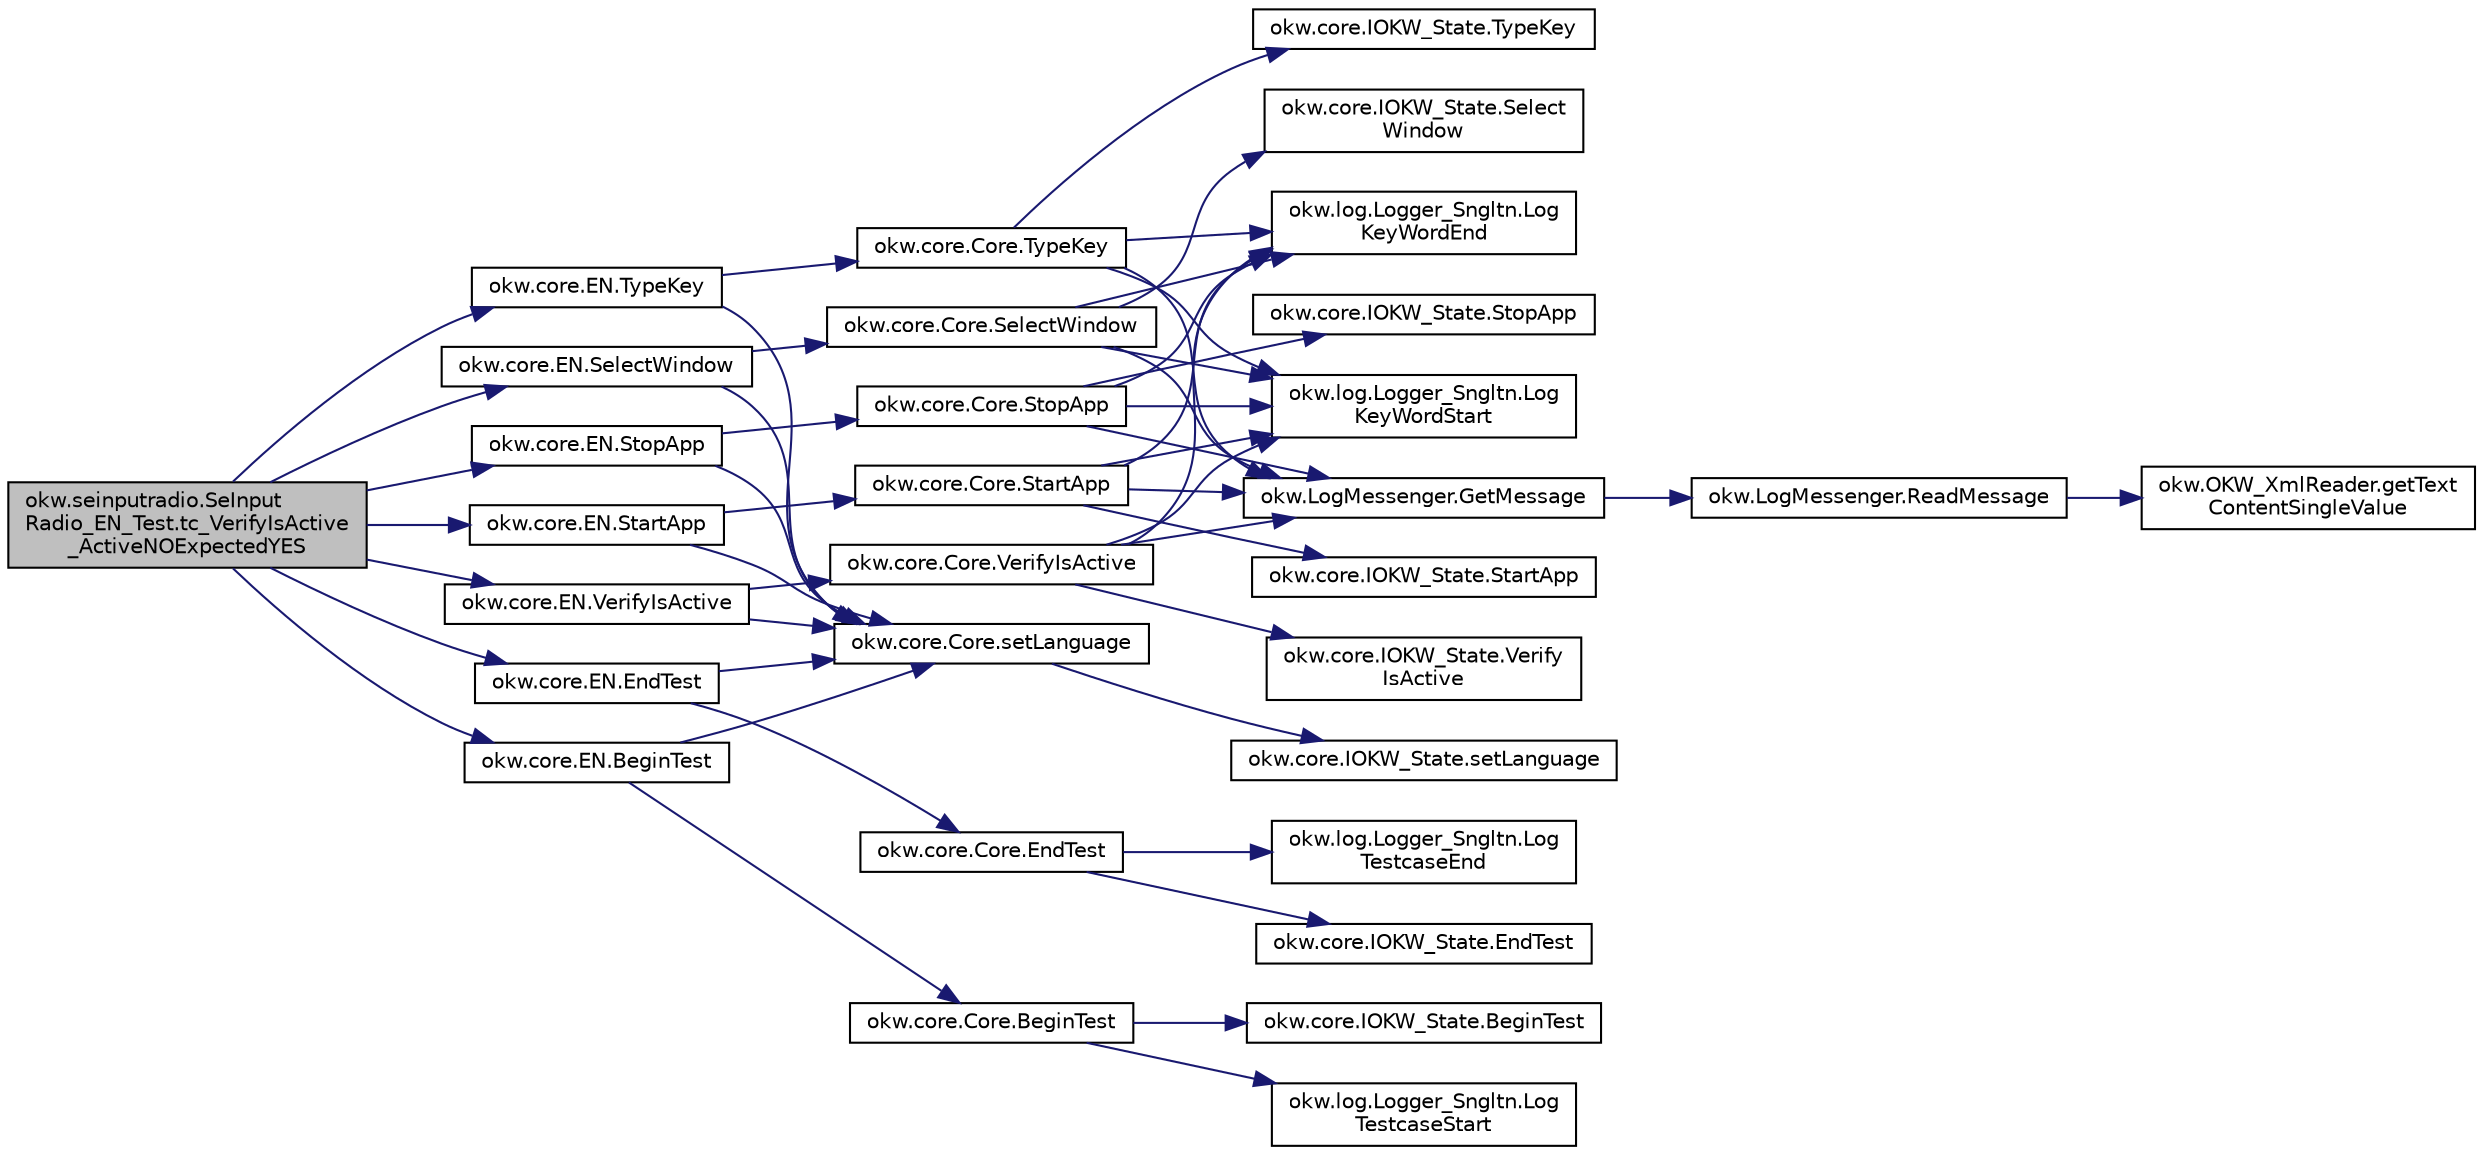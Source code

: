 digraph "okw.seinputradio.SeInputRadio_EN_Test.tc_VerifyIsActive_ActiveNOExpectedYES"
{
 // INTERACTIVE_SVG=YES
 // LATEX_PDF_SIZE
  edge [fontname="Helvetica",fontsize="10",labelfontname="Helvetica",labelfontsize="10"];
  node [fontname="Helvetica",fontsize="10",shape=record];
  rankdir="LR";
  Node978 [label="okw.seinputradio.SeInput\lRadio_EN_Test.tc_VerifyIsActive\l_ActiveNOExpectedYES",height=0.2,width=0.4,color="black", fillcolor="grey75", style="filled", fontcolor="black",tooltip="Test des Schlüsselwortes VerifyIsActive für den GUI-Adapter SeInputRadio."];
  Node978 -> Node979 [color="midnightblue",fontsize="10",style="solid",fontname="Helvetica"];
  Node979 [label="okw.core.EN.BeginTest",height=0.2,width=0.4,color="black", fillcolor="white", style="filled",URL="$classokw_1_1core_1_1_e_n.html#aef613b0a3e6bb8a9623984db145cae69",tooltip="Markiert den Anfang eines neuen Testfalls."];
  Node979 -> Node980 [color="midnightblue",fontsize="10",style="solid",fontname="Helvetica"];
  Node980 [label="okw.core.Core.setLanguage",height=0.2,width=0.4,color="black", fillcolor="white", style="filled",URL="$classokw_1_1core_1_1_core.html#ab4e0f723d27cb11c944ec4c82c426100",tooltip="Setzt die Sprache auf den gegebenen wert Language."];
  Node980 -> Node981 [color="midnightblue",fontsize="10",style="solid",fontname="Helvetica"];
  Node981 [label="okw.core.IOKW_State.setLanguage",height=0.2,width=0.4,color="black", fillcolor="white", style="filled",URL="$interfaceokw_1_1core_1_1_i_o_k_w___state.html#a866baa0bde08a47418f54d63bdb56097",tooltip="Interne Methode zum setzen der Sprache für die sprachabhängigen Ausgaben der Dokumentation (Log)."];
  Node979 -> Node982 [color="midnightblue",fontsize="10",style="solid",fontname="Helvetica"];
  Node982 [label="okw.core.Core.BeginTest",height=0.2,width=0.4,color="black", fillcolor="white", style="filled",URL="$classokw_1_1core_1_1_core.html#acfefe92468c9eb9e951846372726c4d8",tooltip="Markiert den Anfang eines neuen Testfalls."];
  Node982 -> Node983 [color="midnightblue",fontsize="10",style="solid",fontname="Helvetica"];
  Node983 [label="okw.log.Logger_Sngltn.Log\lTestcaseStart",height=0.2,width=0.4,color="black", fillcolor="white", style="filled",URL="$classokw_1_1log_1_1_logger___sngltn.html#a60f4ad59db847ae61df928f9920f3deb",tooltip="Ausgabe des Testfalls."];
  Node982 -> Node984 [color="midnightblue",fontsize="10",style="solid",fontname="Helvetica"];
  Node984 [label="okw.core.IOKW_State.BeginTest",height=0.2,width=0.4,color="black", fillcolor="white", style="filled",URL="$interfaceokw_1_1core_1_1_i_o_k_w___state.html#ae5480ddb1fc37eade5d899d335bc4b13",tooltip="Markiert den Anfang eines neuen Testfalls."];
  Node978 -> Node985 [color="midnightblue",fontsize="10",style="solid",fontname="Helvetica"];
  Node985 [label="okw.core.EN.StartApp",height=0.2,width=0.4,color="black", fillcolor="white", style="filled",URL="$classokw_1_1core_1_1_e_n.html#aaa7465ee7f135c724668d8b22dc2219f",tooltip="Startet die gegebene Anwendung."];
  Node985 -> Node980 [color="midnightblue",fontsize="10",style="solid",fontname="Helvetica"];
  Node985 -> Node986 [color="midnightblue",fontsize="10",style="solid",fontname="Helvetica"];
  Node986 [label="okw.core.Core.StartApp",height=0.2,width=0.4,color="black", fillcolor="white", style="filled",URL="$classokw_1_1core_1_1_core.html#ac20a22275b6aea1c4e551dce1fd0c1e9",tooltip="Startet die gegebene Anwendung."];
  Node986 -> Node987 [color="midnightblue",fontsize="10",style="solid",fontname="Helvetica"];
  Node987 [label="okw.log.Logger_Sngltn.Log\lKeyWordStart",height=0.2,width=0.4,color="black", fillcolor="white", style="filled",URL="$classokw_1_1log_1_1_logger___sngltn.html#a70ec25e200e00ecefc544e8fd371d2ef",tooltip="Ausgabe eines Schlüsselwortes."];
  Node986 -> Node988 [color="midnightblue",fontsize="10",style="solid",fontname="Helvetica"];
  Node988 [label="okw.LogMessenger.GetMessage",height=0.2,width=0.4,color="black", fillcolor="white", style="filled",URL="$classokw_1_1_log_messenger.html#af225d1f037d47b3b085175c09d78bdd2",tooltip="Holt die Log-Meldung für MethodeNmae/Textkey ohne weitere Parameter."];
  Node988 -> Node989 [color="midnightblue",fontsize="10",style="solid",fontname="Helvetica"];
  Node989 [label="okw.LogMessenger.ReadMessage",height=0.2,width=0.4,color="black", fillcolor="white", style="filled",URL="$classokw_1_1_log_messenger.html#a530cd6ab82ec82a04206a2e976ec06e3",tooltip="Interne Kernfunktion holt die Log-Meldung mit Platzhaltern aus der XML-Datei."];
  Node989 -> Node990 [color="midnightblue",fontsize="10",style="solid",fontname="Helvetica"];
  Node990 [label="okw.OKW_XmlReader.getText\lContentSingleValue",height=0.2,width=0.4,color="black", fillcolor="white", style="filled",URL="$classokw_1_1_o_k_w___xml_reader.html#ab920b5335a2e1429c14cc5f8e79f39eb",tooltip="Lies den TextContent eines Tag."];
  Node986 -> Node991 [color="midnightblue",fontsize="10",style="solid",fontname="Helvetica"];
  Node991 [label="okw.core.IOKW_State.StartApp",height=0.2,width=0.4,color="black", fillcolor="white", style="filled",URL="$interfaceokw_1_1core_1_1_i_o_k_w___state.html#a0ec9b7c60041061f1b01d85b703a27a8",tooltip="Startet die gegebene Anwendung."];
  Node986 -> Node992 [color="midnightblue",fontsize="10",style="solid",fontname="Helvetica"];
  Node992 [label="okw.log.Logger_Sngltn.Log\lKeyWordEnd",height=0.2,width=0.4,color="black", fillcolor="white", style="filled",URL="$classokw_1_1log_1_1_logger___sngltn.html#aa7d2da98631d21644da70c187f03155e",tooltip="LogKeyWordEnd:"];
  Node978 -> Node993 [color="midnightblue",fontsize="10",style="solid",fontname="Helvetica"];
  Node993 [label="okw.core.EN.TypeKey",height=0.2,width=0.4,color="black", fillcolor="white", style="filled",URL="$classokw_1_1core_1_1_e_n.html#ae24d951e607b9b82af4f3b80e71285b9",tooltip="Tastatureingaben von Daten in das aktive Fensterobjekt."];
  Node993 -> Node980 [color="midnightblue",fontsize="10",style="solid",fontname="Helvetica"];
  Node993 -> Node994 [color="midnightblue",fontsize="10",style="solid",fontname="Helvetica"];
  Node994 [label="okw.core.Core.TypeKey",height=0.2,width=0.4,color="black", fillcolor="white", style="filled",URL="$classokw_1_1core_1_1_core.html#ad09bf3a237b88913dbe9ebc228db1cf3",tooltip="Tastatureingaben von Daten in das aktive Fensterobjekt."];
  Node994 -> Node987 [color="midnightblue",fontsize="10",style="solid",fontname="Helvetica"];
  Node994 -> Node988 [color="midnightblue",fontsize="10",style="solid",fontname="Helvetica"];
  Node994 -> Node995 [color="midnightblue",fontsize="10",style="solid",fontname="Helvetica"];
  Node995 [label="okw.core.IOKW_State.TypeKey",height=0.2,width=0.4,color="black", fillcolor="white", style="filled",URL="$interfaceokw_1_1core_1_1_i_o_k_w___state.html#a0466b45ed636074a1b6cd52de6b5fdd6",tooltip="Tastatureingaben von Daten in das aktive Fensterobjekt."];
  Node994 -> Node992 [color="midnightblue",fontsize="10",style="solid",fontname="Helvetica"];
  Node978 -> Node996 [color="midnightblue",fontsize="10",style="solid",fontname="Helvetica"];
  Node996 [label="okw.core.EN.SelectWindow",height=0.2,width=0.4,color="black", fillcolor="white", style="filled",URL="$classokw_1_1core_1_1_e_n.html#a2b61c2b39a9cfdbdfd25fe0e3d43785b",tooltip="Setzt den Kontext auf das gegebene Fenster."];
  Node996 -> Node980 [color="midnightblue",fontsize="10",style="solid",fontname="Helvetica"];
  Node996 -> Node997 [color="midnightblue",fontsize="10",style="solid",fontname="Helvetica"];
  Node997 [label="okw.core.Core.SelectWindow",height=0.2,width=0.4,color="black", fillcolor="white", style="filled",URL="$classokw_1_1core_1_1_core.html#a6a68660eb5e34965522896e2a5c48314",tooltip="Setzt den Kontext auf das gegebene Fenster."];
  Node997 -> Node987 [color="midnightblue",fontsize="10",style="solid",fontname="Helvetica"];
  Node997 -> Node988 [color="midnightblue",fontsize="10",style="solid",fontname="Helvetica"];
  Node997 -> Node998 [color="midnightblue",fontsize="10",style="solid",fontname="Helvetica"];
  Node998 [label="okw.core.IOKW_State.Select\lWindow",height=0.2,width=0.4,color="black", fillcolor="white", style="filled",URL="$interfaceokw_1_1core_1_1_i_o_k_w___state.html#ad4fc9610ed5b1176590a45b55e6ac7f0",tooltip="Setzt den Kontext auf das gegebene Fenster."];
  Node997 -> Node992 [color="midnightblue",fontsize="10",style="solid",fontname="Helvetica"];
  Node978 -> Node999 [color="midnightblue",fontsize="10",style="solid",fontname="Helvetica"];
  Node999 [label="okw.core.EN.VerifyIsActive",height=0.2,width=0.4,color="black", fillcolor="white", style="filled",URL="$classokw_1_1core_1_1_e_n.html#a67f59cc780c7b380127c430522ae6a62",tooltip="Vergleicht den Fokus-Status des gegebenen Objekts mit dem erwarteten Wert."];
  Node999 -> Node980 [color="midnightblue",fontsize="10",style="solid",fontname="Helvetica"];
  Node999 -> Node1000 [color="midnightblue",fontsize="10",style="solid",fontname="Helvetica"];
  Node1000 [label="okw.core.Core.VerifyIsActive",height=0.2,width=0.4,color="black", fillcolor="white", style="filled",URL="$classokw_1_1core_1_1_core.html#af9261f054d5a82396c678851ade66b1b",tooltip="Vergleicht den Fokus-Status des gegebenen Objekts mit dem erwarteten Wert."];
  Node1000 -> Node987 [color="midnightblue",fontsize="10",style="solid",fontname="Helvetica"];
  Node1000 -> Node988 [color="midnightblue",fontsize="10",style="solid",fontname="Helvetica"];
  Node1000 -> Node1001 [color="midnightblue",fontsize="10",style="solid",fontname="Helvetica"];
  Node1001 [label="okw.core.IOKW_State.Verify\lIsActive",height=0.2,width=0.4,color="black", fillcolor="white", style="filled",URL="$interfaceokw_1_1core_1_1_i_o_k_w___state.html#ad003bc140c032dc58f2f67bcc749990c",tooltip="Vergleicht den Fokus-Status des gegebenen Objekts mit dem erwarteten Wert."];
  Node1000 -> Node992 [color="midnightblue",fontsize="10",style="solid",fontname="Helvetica"];
  Node978 -> Node1002 [color="midnightblue",fontsize="10",style="solid",fontname="Helvetica"];
  Node1002 [label="okw.core.EN.StopApp",height=0.2,width=0.4,color="black", fillcolor="white", style="filled",URL="$classokw_1_1core_1_1_e_n.html#aba06d28c60512e1dc55902403abbd3f6",tooltip="Beendet eine gegebene Anwendung."];
  Node1002 -> Node980 [color="midnightblue",fontsize="10",style="solid",fontname="Helvetica"];
  Node1002 -> Node1003 [color="midnightblue",fontsize="10",style="solid",fontname="Helvetica"];
  Node1003 [label="okw.core.Core.StopApp",height=0.2,width=0.4,color="black", fillcolor="white", style="filled",URL="$classokw_1_1core_1_1_core.html#a13d953a145a5e1bc776785f8433ba69c",tooltip="Beendet eine gegebene Anwendung."];
  Node1003 -> Node987 [color="midnightblue",fontsize="10",style="solid",fontname="Helvetica"];
  Node1003 -> Node988 [color="midnightblue",fontsize="10",style="solid",fontname="Helvetica"];
  Node1003 -> Node1004 [color="midnightblue",fontsize="10",style="solid",fontname="Helvetica"];
  Node1004 [label="okw.core.IOKW_State.StopApp",height=0.2,width=0.4,color="black", fillcolor="white", style="filled",URL="$interfaceokw_1_1core_1_1_i_o_k_w___state.html#a789e33be9253edfccfe5654f537cf52a",tooltip="Beendet eine gegebene Anwendung."];
  Node1003 -> Node992 [color="midnightblue",fontsize="10",style="solid",fontname="Helvetica"];
  Node978 -> Node1005 [color="midnightblue",fontsize="10",style="solid",fontname="Helvetica"];
  Node1005 [label="okw.core.EN.EndTest",height=0.2,width=0.4,color="black", fillcolor="white", style="filled",URL="$classokw_1_1core_1_1_e_n.html#aa51cc1227f749efca4fd2801f5cb664f",tooltip="Signalisiert das Ende eines Testfalls."];
  Node1005 -> Node980 [color="midnightblue",fontsize="10",style="solid",fontname="Helvetica"];
  Node1005 -> Node1006 [color="midnightblue",fontsize="10",style="solid",fontname="Helvetica"];
  Node1006 [label="okw.core.Core.EndTest",height=0.2,width=0.4,color="black", fillcolor="white", style="filled",URL="$classokw_1_1core_1_1_core.html#abf0b4a4074d5292675319eb0045fcb9c",tooltip="Signalisiert das Ende eines Testfalls."];
  Node1006 -> Node1007 [color="midnightblue",fontsize="10",style="solid",fontname="Helvetica"];
  Node1007 [label="okw.core.IOKW_State.EndTest",height=0.2,width=0.4,color="black", fillcolor="white", style="filled",URL="$interfaceokw_1_1core_1_1_i_o_k_w___state.html#ac0b681eddd02ac39ff0c4970a634a186",tooltip="Signalisiert das Ende eines Testfalls."];
  Node1006 -> Node1008 [color="midnightblue",fontsize="10",style="solid",fontname="Helvetica"];
  Node1008 [label="okw.log.Logger_Sngltn.Log\lTestcaseEnd",height=0.2,width=0.4,color="black", fillcolor="white", style="filled",URL="$classokw_1_1log_1_1_logger___sngltn.html#ae13bdf71166d737786872ee9bcfaa15e",tooltip="LogTestcaseEnd:"];
}
